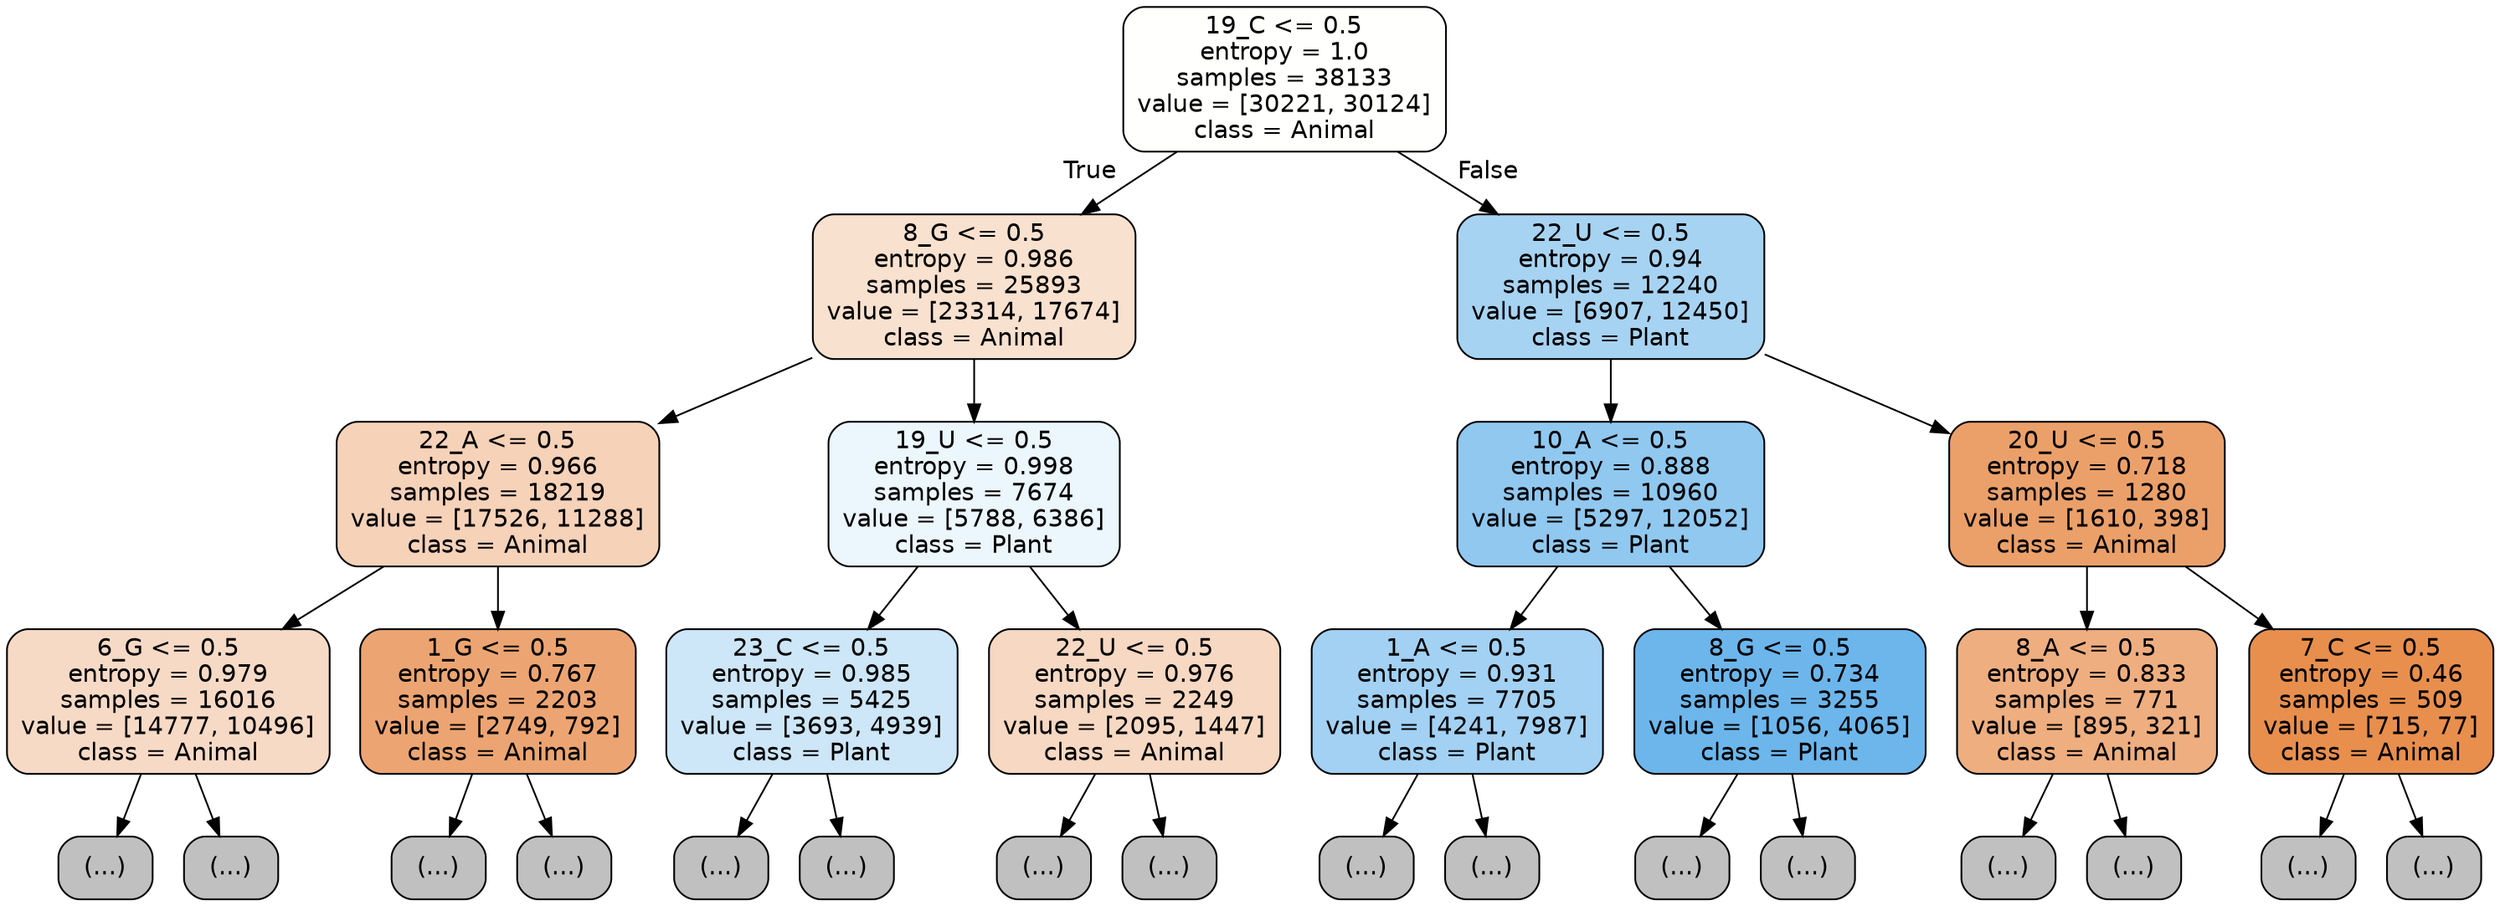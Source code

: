 digraph Tree {
node [shape=box, style="filled, rounded", color="black", fontname="helvetica"] ;
edge [fontname="helvetica"] ;
0 [label="19_C <= 0.5\nentropy = 1.0\nsamples = 38133\nvalue = [30221, 30124]\nclass = Animal", fillcolor="#fffffe"] ;
1 [label="8_G <= 0.5\nentropy = 0.986\nsamples = 25893\nvalue = [23314, 17674]\nclass = Animal", fillcolor="#f9e1cf"] ;
0 -> 1 [labeldistance=2.5, labelangle=45, headlabel="True"] ;
2 [label="22_A <= 0.5\nentropy = 0.966\nsamples = 18219\nvalue = [17526, 11288]\nclass = Animal", fillcolor="#f6d2b9"] ;
1 -> 2 ;
3 [label="6_G <= 0.5\nentropy = 0.979\nsamples = 16016\nvalue = [14777, 10496]\nclass = Animal", fillcolor="#f7dac6"] ;
2 -> 3 ;
4 [label="(...)", fillcolor="#C0C0C0"] ;
3 -> 4 ;
6003 [label="(...)", fillcolor="#C0C0C0"] ;
3 -> 6003 ;
8400 [label="1_G <= 0.5\nentropy = 0.767\nsamples = 2203\nvalue = [2749, 792]\nclass = Animal", fillcolor="#eca572"] ;
2 -> 8400 ;
8401 [label="(...)", fillcolor="#C0C0C0"] ;
8400 -> 8401 ;
9226 [label="(...)", fillcolor="#C0C0C0"] ;
8400 -> 9226 ;
9393 [label="19_U <= 0.5\nentropy = 0.998\nsamples = 7674\nvalue = [5788, 6386]\nclass = Plant", fillcolor="#ecf6fd"] ;
1 -> 9393 ;
9394 [label="23_C <= 0.5\nentropy = 0.985\nsamples = 5425\nvalue = [3693, 4939]\nclass = Plant", fillcolor="#cde6f8"] ;
9393 -> 9394 ;
9395 [label="(...)", fillcolor="#C0C0C0"] ;
9394 -> 9395 ;
11576 [label="(...)", fillcolor="#C0C0C0"] ;
9394 -> 11576 ;
11659 [label="22_U <= 0.5\nentropy = 0.976\nsamples = 2249\nvalue = [2095, 1447]\nclass = Animal", fillcolor="#f7d8c2"] ;
9393 -> 11659 ;
11660 [label="(...)", fillcolor="#C0C0C0"] ;
11659 -> 11660 ;
12725 [label="(...)", fillcolor="#C0C0C0"] ;
11659 -> 12725 ;
12862 [label="22_U <= 0.5\nentropy = 0.94\nsamples = 12240\nvalue = [6907, 12450]\nclass = Plant", fillcolor="#a7d3f3"] ;
0 -> 12862 [labeldistance=2.5, labelangle=-45, headlabel="False"] ;
12863 [label="10_A <= 0.5\nentropy = 0.888\nsamples = 10960\nvalue = [5297, 12052]\nclass = Plant", fillcolor="#90c8f0"] ;
12862 -> 12863 ;
12864 [label="1_A <= 0.5\nentropy = 0.931\nsamples = 7705\nvalue = [4241, 7987]\nclass = Plant", fillcolor="#a2d1f3"] ;
12863 -> 12864 ;
12865 [label="(...)", fillcolor="#C0C0C0"] ;
12864 -> 12865 ;
15044 [label="(...)", fillcolor="#C0C0C0"] ;
12864 -> 15044 ;
15721 [label="8_G <= 0.5\nentropy = 0.734\nsamples = 3255\nvalue = [1056, 4065]\nclass = Plant", fillcolor="#6cb6ec"] ;
12863 -> 15721 ;
15722 [label="(...)", fillcolor="#C0C0C0"] ;
15721 -> 15722 ;
16339 [label="(...)", fillcolor="#C0C0C0"] ;
15721 -> 16339 ;
16538 [label="20_U <= 0.5\nentropy = 0.718\nsamples = 1280\nvalue = [1610, 398]\nclass = Animal", fillcolor="#eba06a"] ;
12862 -> 16538 ;
16539 [label="8_A <= 0.5\nentropy = 0.833\nsamples = 771\nvalue = [895, 321]\nclass = Animal", fillcolor="#eeae80"] ;
16538 -> 16539 ;
16540 [label="(...)", fillcolor="#C0C0C0"] ;
16539 -> 16540 ;
16821 [label="(...)", fillcolor="#C0C0C0"] ;
16539 -> 16821 ;
16926 [label="7_C <= 0.5\nentropy = 0.46\nsamples = 509\nvalue = [715, 77]\nclass = Animal", fillcolor="#e88f4e"] ;
16538 -> 16926 ;
16927 [label="(...)", fillcolor="#C0C0C0"] ;
16926 -> 16927 ;
17054 [label="(...)", fillcolor="#C0C0C0"] ;
16926 -> 17054 ;
}